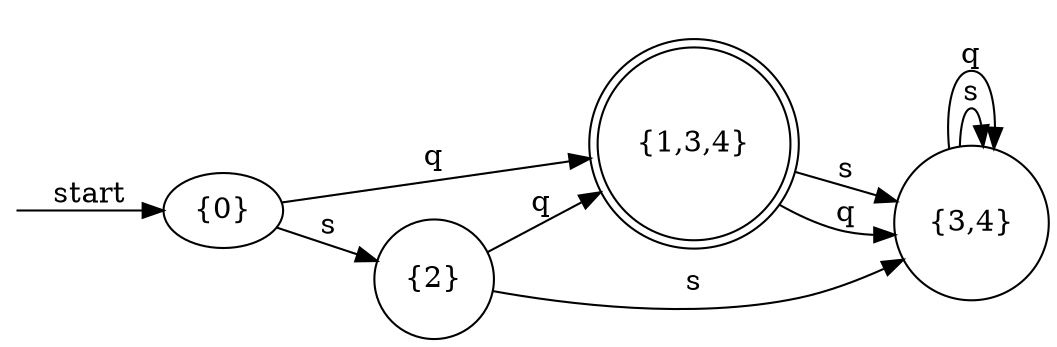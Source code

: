 digraph dfa {
    rankdir = LR;
    __start [style = invis, shape = point];
    __start -> "{0}" [ label = "start" ];
    node [shape = doublecircle]; "{0}" "{1,3,4}"
    node [shape = circle];
    "{0}" -> "{2}" [ label = "s" ];
    "{0}" -> "{1,3,4}" [ label = "q" ];
    "{2}" -> "{3,4}" [ label = "s" ];
    "{2}" -> "{1,3,4}" [ label = "q" ];
    "{3,4}" -> "{3,4}" [ label = "s" ];
    "{3,4}" -> "{3,4}" [ label = "q" ];
    "{1,3,4}" -> "{3,4}" [ label = "s" ];
    "{1,3,4}" -> "{3,4}" [ label = "q" ];
}
